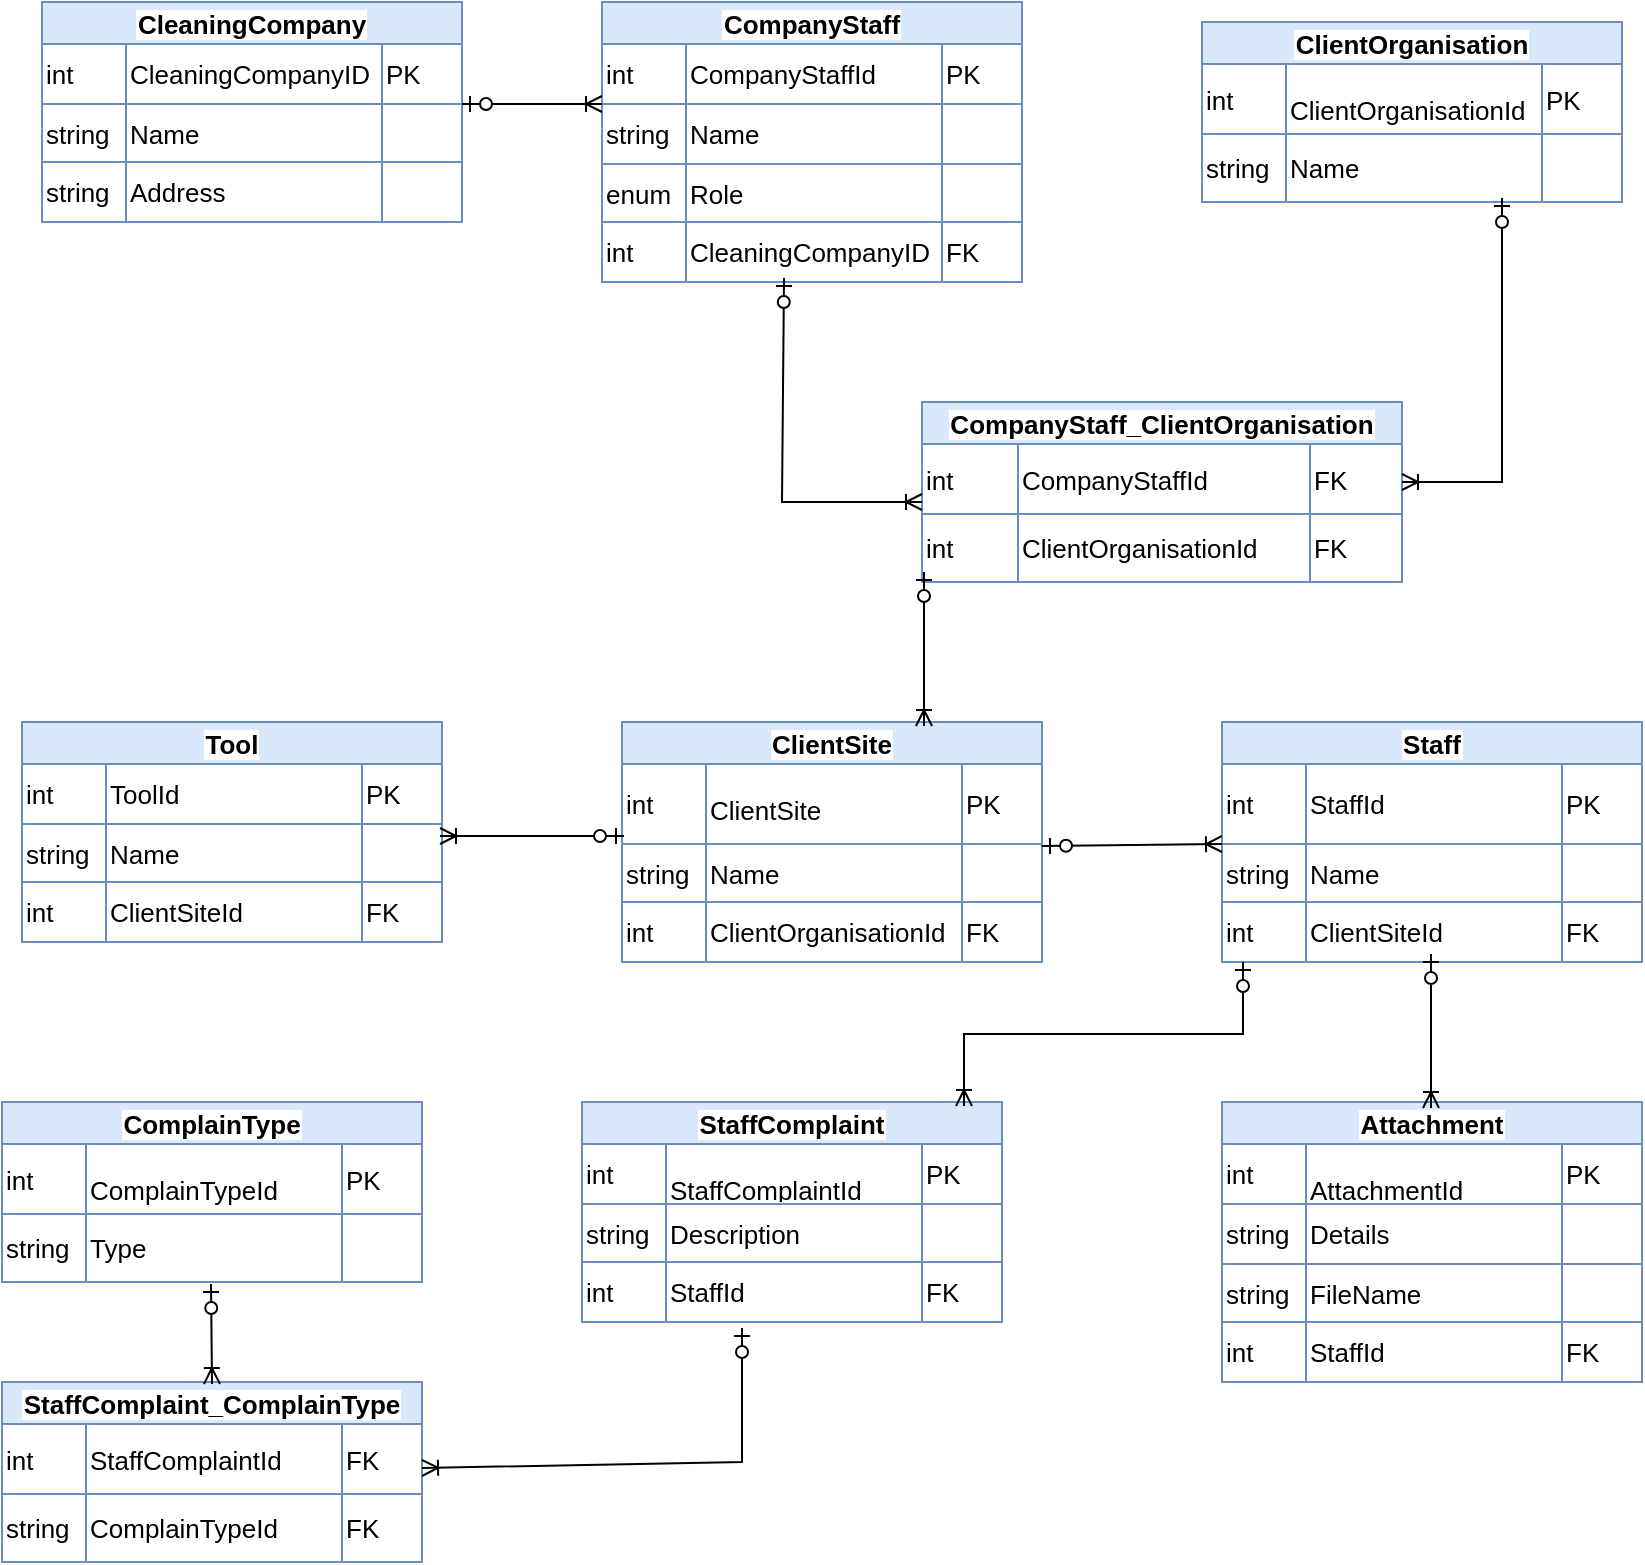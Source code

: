 <mxfile version="20.8.16" type="device"><diagram id="R2lEEEUBdFMjLlhIrx00" name="Page-1"><mxGraphModel dx="1595" dy="768" grid="1" gridSize="10" guides="1" tooltips="1" connect="1" arrows="1" fold="1" page="1" pageScale="1" pageWidth="850" pageHeight="1100" math="0" shadow="0" extFonts="Permanent Marker^https://fonts.googleapis.com/css?family=Permanent+Marker"><root><mxCell id="0"/><mxCell id="1" parent="0"/><mxCell id="2VVj19r8shXppeK-s5N8-1" value="CleaningCompany" style="shape=table;startSize=21;container=1;collapsible=0;childLayout=tableLayout;strokeColor=#6c8ebf;fontSize=13;labelBackgroundColor=#FFFFFF;fillColor=#dae8fc;fontStyle=1;align=center;movable=0;resizable=0;rotatable=0;deletable=0;editable=0;connectable=0;" parent="1" vertex="1"><mxGeometry x="30" y="90" width="210" height="110" as="geometry"/></mxCell><mxCell id="2VVj19r8shXppeK-s5N8-2" value="" style="shape=tableRow;horizontal=0;startSize=0;swimlaneHead=0;swimlaneBody=0;strokeColor=inherit;top=0;left=0;bottom=0;right=0;collapsible=0;dropTarget=0;fillColor=none;points=[[0,0.5],[1,0.5]];portConstraint=eastwest;fontSize=13;align=left;movable=0;resizable=0;rotatable=0;deletable=0;editable=0;connectable=0;" parent="2VVj19r8shXppeK-s5N8-1" vertex="1"><mxGeometry y="21" width="210" height="30" as="geometry"/></mxCell><mxCell id="2VVj19r8shXppeK-s5N8-3" value="&lt;font style=&quot;font-size: 13px;&quot;&gt;int&lt;/font&gt;" style="shape=partialRectangle;html=1;whiteSpace=wrap;connectable=0;strokeColor=inherit;overflow=hidden;fillColor=none;top=0;left=0;bottom=0;right=0;pointerEvents=1;fontSize=13;align=left;movable=0;resizable=0;rotatable=0;deletable=0;editable=0;" parent="2VVj19r8shXppeK-s5N8-2" vertex="1"><mxGeometry width="42" height="30" as="geometry"><mxRectangle width="42" height="30" as="alternateBounds"/></mxGeometry></mxCell><mxCell id="2VVj19r8shXppeK-s5N8-4" value="CleaningCompanyID" style="shape=partialRectangle;html=1;whiteSpace=wrap;connectable=0;strokeColor=inherit;overflow=hidden;fillColor=none;top=0;left=0;bottom=0;right=0;pointerEvents=1;fontSize=13;align=left;movable=0;resizable=0;rotatable=0;deletable=0;editable=0;" parent="2VVj19r8shXppeK-s5N8-2" vertex="1"><mxGeometry x="42" width="128" height="30" as="geometry"><mxRectangle width="128" height="30" as="alternateBounds"/></mxGeometry></mxCell><mxCell id="2VVj19r8shXppeK-s5N8-5" value="&lt;font style=&quot;font-size: 13px;&quot;&gt;PK&lt;/font&gt;" style="shape=partialRectangle;html=1;whiteSpace=wrap;connectable=0;strokeColor=inherit;overflow=hidden;fillColor=none;top=0;left=0;bottom=0;right=0;pointerEvents=1;fontSize=13;align=left;movable=0;resizable=0;rotatable=0;deletable=0;editable=0;" parent="2VVj19r8shXppeK-s5N8-2" vertex="1"><mxGeometry x="170" width="40" height="30" as="geometry"><mxRectangle width="40" height="30" as="alternateBounds"/></mxGeometry></mxCell><mxCell id="2VVj19r8shXppeK-s5N8-6" value="" style="shape=tableRow;horizontal=0;startSize=0;swimlaneHead=0;swimlaneBody=0;strokeColor=inherit;top=0;left=0;bottom=0;right=0;collapsible=0;dropTarget=0;fillColor=none;points=[[0,0.5],[1,0.5]];portConstraint=eastwest;fontSize=13;align=left;movable=0;resizable=0;rotatable=0;deletable=0;editable=0;connectable=0;" parent="2VVj19r8shXppeK-s5N8-1" vertex="1"><mxGeometry y="51" width="210" height="29" as="geometry"/></mxCell><mxCell id="2VVj19r8shXppeK-s5N8-7" value="&lt;font style=&quot;font-size: 13px;&quot;&gt;string&lt;/font&gt;" style="shape=partialRectangle;html=1;whiteSpace=wrap;connectable=0;strokeColor=inherit;overflow=hidden;fillColor=none;top=0;left=0;bottom=0;right=0;pointerEvents=1;fontSize=13;align=left;movable=0;resizable=0;rotatable=0;deletable=0;editable=0;" parent="2VVj19r8shXppeK-s5N8-6" vertex="1"><mxGeometry width="42" height="29" as="geometry"><mxRectangle width="42" height="29" as="alternateBounds"/></mxGeometry></mxCell><mxCell id="2VVj19r8shXppeK-s5N8-8" value="&lt;font style=&quot;font-size: 13px;&quot;&gt;Name&lt;/font&gt;" style="shape=partialRectangle;html=1;whiteSpace=wrap;connectable=0;strokeColor=inherit;overflow=hidden;fillColor=none;top=0;left=0;bottom=0;right=0;pointerEvents=1;fontSize=13;align=left;movable=0;resizable=0;rotatable=0;deletable=0;editable=0;" parent="2VVj19r8shXppeK-s5N8-6" vertex="1"><mxGeometry x="42" width="128" height="29" as="geometry"><mxRectangle width="128" height="29" as="alternateBounds"/></mxGeometry></mxCell><mxCell id="2VVj19r8shXppeK-s5N8-9" value="" style="shape=partialRectangle;html=1;whiteSpace=wrap;connectable=0;strokeColor=inherit;overflow=hidden;fillColor=none;top=0;left=0;bottom=0;right=0;pointerEvents=1;fontSize=13;align=left;movable=0;resizable=0;rotatable=0;deletable=0;editable=0;" parent="2VVj19r8shXppeK-s5N8-6" vertex="1"><mxGeometry x="170" width="40" height="29" as="geometry"><mxRectangle width="40" height="29" as="alternateBounds"/></mxGeometry></mxCell><mxCell id="2VVj19r8shXppeK-s5N8-10" value="" style="shape=tableRow;horizontal=0;startSize=0;swimlaneHead=0;swimlaneBody=0;strokeColor=inherit;top=0;left=0;bottom=0;right=0;collapsible=0;dropTarget=0;fillColor=none;points=[[0,0.5],[1,0.5]];portConstraint=eastwest;fontSize=13;align=left;movable=0;resizable=0;rotatable=0;deletable=0;editable=0;connectable=0;" parent="2VVj19r8shXppeK-s5N8-1" vertex="1"><mxGeometry y="80" width="210" height="30" as="geometry"/></mxCell><mxCell id="2VVj19r8shXppeK-s5N8-11" value="&lt;font style=&quot;font-size: 13px;&quot;&gt;string&lt;/font&gt;" style="shape=partialRectangle;html=1;whiteSpace=wrap;connectable=0;strokeColor=inherit;overflow=hidden;fillColor=none;top=0;left=0;bottom=0;right=0;pointerEvents=1;fontSize=13;align=left;movable=0;resizable=0;rotatable=0;deletable=0;editable=0;" parent="2VVj19r8shXppeK-s5N8-10" vertex="1"><mxGeometry width="42" height="30" as="geometry"><mxRectangle width="42" height="30" as="alternateBounds"/></mxGeometry></mxCell><mxCell id="2VVj19r8shXppeK-s5N8-12" value="&lt;font style=&quot;font-size: 13px;&quot;&gt;Address&lt;/font&gt;" style="shape=partialRectangle;html=1;whiteSpace=wrap;connectable=0;strokeColor=inherit;overflow=hidden;fillColor=none;top=0;left=0;bottom=0;right=0;pointerEvents=1;fontSize=13;align=left;movable=0;resizable=0;rotatable=0;deletable=0;editable=0;" parent="2VVj19r8shXppeK-s5N8-10" vertex="1"><mxGeometry x="42" width="128" height="30" as="geometry"><mxRectangle width="128" height="30" as="alternateBounds"/></mxGeometry></mxCell><mxCell id="2VVj19r8shXppeK-s5N8-13" value="" style="shape=partialRectangle;html=1;whiteSpace=wrap;connectable=0;strokeColor=inherit;overflow=hidden;fillColor=none;top=0;left=0;bottom=0;right=0;pointerEvents=1;fontSize=13;align=left;movable=0;resizable=0;rotatable=0;deletable=0;editable=0;" parent="2VVj19r8shXppeK-s5N8-10" vertex="1"><mxGeometry x="170" width="40" height="30" as="geometry"><mxRectangle width="40" height="30" as="alternateBounds"/></mxGeometry></mxCell><mxCell id="5lGaft-JHoaGjomDEN_m-131" value="Tool" style="shape=table;startSize=21;container=1;collapsible=0;childLayout=tableLayout;strokeColor=#6c8ebf;fontSize=13;labelBackgroundColor=#FFFFFF;fillColor=#dae8fc;fontStyle=1;align=center;movable=0;resizable=0;rotatable=0;deletable=0;editable=0;connectable=0;" parent="1" vertex="1"><mxGeometry x="20" y="450" width="210" height="110" as="geometry"/></mxCell><mxCell id="5lGaft-JHoaGjomDEN_m-132" value="" style="shape=tableRow;horizontal=0;startSize=0;swimlaneHead=0;swimlaneBody=0;strokeColor=inherit;top=0;left=0;bottom=0;right=0;collapsible=0;dropTarget=0;fillColor=none;points=[[0,0.5],[1,0.5]];portConstraint=eastwest;fontSize=13;align=left;movable=0;resizable=0;rotatable=0;deletable=0;editable=0;connectable=0;" parent="5lGaft-JHoaGjomDEN_m-131" vertex="1"><mxGeometry y="21" width="210" height="30" as="geometry"/></mxCell><mxCell id="5lGaft-JHoaGjomDEN_m-133" value="&lt;font style=&quot;font-size: 13px;&quot;&gt;int&lt;/font&gt;" style="shape=partialRectangle;html=1;whiteSpace=wrap;connectable=0;strokeColor=inherit;overflow=hidden;fillColor=none;top=0;left=0;bottom=0;right=0;pointerEvents=1;fontSize=13;align=left;movable=0;resizable=0;rotatable=0;deletable=0;editable=0;" parent="5lGaft-JHoaGjomDEN_m-132" vertex="1"><mxGeometry width="42" height="30" as="geometry"><mxRectangle width="42" height="30" as="alternateBounds"/></mxGeometry></mxCell><mxCell id="5lGaft-JHoaGjomDEN_m-134" value="ToolId" style="shape=partialRectangle;html=1;whiteSpace=wrap;connectable=0;strokeColor=inherit;overflow=hidden;fillColor=none;top=0;left=0;bottom=0;right=0;pointerEvents=1;fontSize=13;align=left;movable=0;resizable=0;rotatable=0;deletable=0;editable=0;" parent="5lGaft-JHoaGjomDEN_m-132" vertex="1"><mxGeometry x="42" width="128" height="30" as="geometry"><mxRectangle width="128" height="30" as="alternateBounds"/></mxGeometry></mxCell><mxCell id="5lGaft-JHoaGjomDEN_m-135" value="&lt;font style=&quot;font-size: 13px;&quot;&gt;PK&lt;/font&gt;" style="shape=partialRectangle;html=1;whiteSpace=wrap;connectable=0;strokeColor=inherit;overflow=hidden;fillColor=none;top=0;left=0;bottom=0;right=0;pointerEvents=1;fontSize=13;align=left;movable=0;resizable=0;rotatable=0;deletable=0;editable=0;" parent="5lGaft-JHoaGjomDEN_m-132" vertex="1"><mxGeometry x="170" width="40" height="30" as="geometry"><mxRectangle width="40" height="30" as="alternateBounds"/></mxGeometry></mxCell><mxCell id="5lGaft-JHoaGjomDEN_m-136" value="" style="shape=tableRow;horizontal=0;startSize=0;swimlaneHead=0;swimlaneBody=0;strokeColor=inherit;top=0;left=0;bottom=0;right=0;collapsible=0;dropTarget=0;fillColor=none;points=[[0,0.5],[1,0.5]];portConstraint=eastwest;fontSize=13;align=left;movable=0;resizable=0;rotatable=0;deletable=0;editable=0;connectable=0;" parent="5lGaft-JHoaGjomDEN_m-131" vertex="1"><mxGeometry y="51" width="210" height="29" as="geometry"/></mxCell><mxCell id="5lGaft-JHoaGjomDEN_m-137" value="&lt;font style=&quot;font-size: 13px;&quot;&gt;string&lt;/font&gt;" style="shape=partialRectangle;html=1;whiteSpace=wrap;connectable=0;strokeColor=inherit;overflow=hidden;fillColor=none;top=0;left=0;bottom=0;right=0;pointerEvents=1;fontSize=13;align=left;movable=0;resizable=0;rotatable=0;deletable=0;editable=0;" parent="5lGaft-JHoaGjomDEN_m-136" vertex="1"><mxGeometry width="42" height="29" as="geometry"><mxRectangle width="42" height="29" as="alternateBounds"/></mxGeometry></mxCell><mxCell id="5lGaft-JHoaGjomDEN_m-138" value="&lt;font style=&quot;font-size: 13px;&quot;&gt;Name&lt;/font&gt;" style="shape=partialRectangle;html=1;whiteSpace=wrap;connectable=0;strokeColor=inherit;overflow=hidden;fillColor=none;top=0;left=0;bottom=0;right=0;pointerEvents=1;fontSize=13;align=left;movable=0;resizable=0;rotatable=0;deletable=0;editable=0;" parent="5lGaft-JHoaGjomDEN_m-136" vertex="1"><mxGeometry x="42" width="128" height="29" as="geometry"><mxRectangle width="128" height="29" as="alternateBounds"/></mxGeometry></mxCell><mxCell id="5lGaft-JHoaGjomDEN_m-139" value="" style="shape=partialRectangle;html=1;whiteSpace=wrap;connectable=0;strokeColor=inherit;overflow=hidden;fillColor=none;top=0;left=0;bottom=0;right=0;pointerEvents=1;fontSize=13;align=left;movable=0;resizable=0;rotatable=0;deletable=0;editable=0;" parent="5lGaft-JHoaGjomDEN_m-136" vertex="1"><mxGeometry x="170" width="40" height="29" as="geometry"><mxRectangle width="40" height="29" as="alternateBounds"/></mxGeometry></mxCell><mxCell id="5lGaft-JHoaGjomDEN_m-140" value="" style="shape=tableRow;horizontal=0;startSize=0;swimlaneHead=0;swimlaneBody=0;strokeColor=inherit;top=0;left=0;bottom=0;right=0;collapsible=0;dropTarget=0;fillColor=none;points=[[0,0.5],[1,0.5]];portConstraint=eastwest;fontSize=13;align=left;movable=0;resizable=0;rotatable=0;deletable=0;editable=0;connectable=0;" parent="5lGaft-JHoaGjomDEN_m-131" vertex="1"><mxGeometry y="80" width="210" height="30" as="geometry"/></mxCell><mxCell id="5lGaft-JHoaGjomDEN_m-141" value="&lt;font style=&quot;font-size: 13px;&quot;&gt;int&lt;/font&gt;" style="shape=partialRectangle;html=1;whiteSpace=wrap;connectable=0;strokeColor=inherit;overflow=hidden;fillColor=none;top=0;left=0;bottom=0;right=0;pointerEvents=1;fontSize=13;align=left;movable=0;resizable=0;rotatable=0;deletable=0;editable=0;" parent="5lGaft-JHoaGjomDEN_m-140" vertex="1"><mxGeometry width="42" height="30" as="geometry"><mxRectangle width="42" height="30" as="alternateBounds"/></mxGeometry></mxCell><mxCell id="5lGaft-JHoaGjomDEN_m-142" value="&lt;font style=&quot;font-size: 13px;&quot;&gt;ClientSiteId&lt;/font&gt;" style="shape=partialRectangle;html=1;whiteSpace=wrap;connectable=0;strokeColor=inherit;overflow=hidden;fillColor=none;top=0;left=0;bottom=0;right=0;pointerEvents=1;fontSize=13;align=left;movable=0;resizable=0;rotatable=0;deletable=0;editable=0;" parent="5lGaft-JHoaGjomDEN_m-140" vertex="1"><mxGeometry x="42" width="128" height="30" as="geometry"><mxRectangle width="128" height="30" as="alternateBounds"/></mxGeometry></mxCell><mxCell id="5lGaft-JHoaGjomDEN_m-143" value="FK" style="shape=partialRectangle;html=1;whiteSpace=wrap;connectable=0;strokeColor=inherit;overflow=hidden;fillColor=none;top=0;left=0;bottom=0;right=0;pointerEvents=1;fontSize=13;align=left;movable=0;resizable=0;rotatable=0;deletable=0;editable=0;" parent="5lGaft-JHoaGjomDEN_m-140" vertex="1"><mxGeometry x="170" width="40" height="30" as="geometry"><mxRectangle width="40" height="30" as="alternateBounds"/></mxGeometry></mxCell><mxCell id="5lGaft-JHoaGjomDEN_m-144" value="CompanyStaff" style="shape=table;startSize=21;container=1;collapsible=0;childLayout=tableLayout;strokeColor=#6c8ebf;fontSize=13;labelBackgroundColor=#FFFFFF;fillColor=#dae8fc;fontStyle=1;align=center;movable=0;resizable=0;rotatable=0;deletable=0;editable=0;connectable=0;" parent="1" vertex="1"><mxGeometry x="310" y="90" width="210" height="140" as="geometry"/></mxCell><mxCell id="5lGaft-JHoaGjomDEN_m-145" value="" style="shape=tableRow;horizontal=0;startSize=0;swimlaneHead=0;swimlaneBody=0;strokeColor=inherit;top=0;left=0;bottom=0;right=0;collapsible=0;dropTarget=0;fillColor=none;points=[[0,0.5],[1,0.5]];portConstraint=eastwest;fontSize=13;align=left;movable=0;resizable=0;rotatable=0;deletable=0;editable=0;connectable=0;" parent="5lGaft-JHoaGjomDEN_m-144" vertex="1"><mxGeometry y="21" width="210" height="30" as="geometry"/></mxCell><mxCell id="5lGaft-JHoaGjomDEN_m-146" value="&lt;font style=&quot;font-size: 13px;&quot;&gt;int&lt;/font&gt;" style="shape=partialRectangle;html=1;whiteSpace=wrap;connectable=0;strokeColor=inherit;overflow=hidden;fillColor=none;top=0;left=0;bottom=0;right=0;pointerEvents=1;fontSize=13;align=left;movable=0;resizable=0;rotatable=0;deletable=0;editable=0;" parent="5lGaft-JHoaGjomDEN_m-145" vertex="1"><mxGeometry width="42" height="30" as="geometry"><mxRectangle width="42" height="30" as="alternateBounds"/></mxGeometry></mxCell><mxCell id="5lGaft-JHoaGjomDEN_m-147" value="CompanyStaffId" style="shape=partialRectangle;html=1;whiteSpace=wrap;connectable=0;strokeColor=inherit;overflow=hidden;fillColor=none;top=0;left=0;bottom=0;right=0;pointerEvents=1;fontSize=13;align=left;movable=0;resizable=0;rotatable=0;deletable=0;editable=0;" parent="5lGaft-JHoaGjomDEN_m-145" vertex="1"><mxGeometry x="42" width="128" height="30" as="geometry"><mxRectangle width="128" height="30" as="alternateBounds"/></mxGeometry></mxCell><mxCell id="5lGaft-JHoaGjomDEN_m-148" value="&lt;font style=&quot;font-size: 13px;&quot;&gt;PK&lt;/font&gt;" style="shape=partialRectangle;html=1;whiteSpace=wrap;connectable=0;strokeColor=inherit;overflow=hidden;fillColor=none;top=0;left=0;bottom=0;right=0;pointerEvents=1;fontSize=13;align=left;movable=0;resizable=0;rotatable=0;deletable=0;editable=0;" parent="5lGaft-JHoaGjomDEN_m-145" vertex="1"><mxGeometry x="170" width="40" height="30" as="geometry"><mxRectangle width="40" height="30" as="alternateBounds"/></mxGeometry></mxCell><mxCell id="5lGaft-JHoaGjomDEN_m-149" value="" style="shape=tableRow;horizontal=0;startSize=0;swimlaneHead=0;swimlaneBody=0;strokeColor=inherit;top=0;left=0;bottom=0;right=0;collapsible=0;dropTarget=0;fillColor=none;points=[[0,0.5],[1,0.5]];portConstraint=eastwest;fontSize=13;align=left;movable=0;resizable=0;rotatable=0;deletable=0;editable=0;connectable=0;" parent="5lGaft-JHoaGjomDEN_m-144" vertex="1"><mxGeometry y="51" width="210" height="30" as="geometry"/></mxCell><mxCell id="5lGaft-JHoaGjomDEN_m-150" value="&lt;font style=&quot;font-size: 13px;&quot;&gt;string&lt;/font&gt;" style="shape=partialRectangle;html=1;whiteSpace=wrap;connectable=0;strokeColor=inherit;overflow=hidden;fillColor=none;top=0;left=0;bottom=0;right=0;pointerEvents=1;fontSize=13;align=left;movable=0;resizable=0;rotatable=0;deletable=0;editable=0;" parent="5lGaft-JHoaGjomDEN_m-149" vertex="1"><mxGeometry width="42" height="30" as="geometry"><mxRectangle width="42" height="30" as="alternateBounds"/></mxGeometry></mxCell><mxCell id="5lGaft-JHoaGjomDEN_m-151" value="&lt;font style=&quot;font-size: 13px;&quot;&gt;Name&lt;/font&gt;" style="shape=partialRectangle;html=1;whiteSpace=wrap;connectable=0;strokeColor=inherit;overflow=hidden;fillColor=none;top=0;left=0;bottom=0;right=0;pointerEvents=1;fontSize=13;align=left;movable=0;resizable=0;rotatable=0;deletable=0;editable=0;" parent="5lGaft-JHoaGjomDEN_m-149" vertex="1"><mxGeometry x="42" width="128" height="30" as="geometry"><mxRectangle width="128" height="30" as="alternateBounds"/></mxGeometry></mxCell><mxCell id="5lGaft-JHoaGjomDEN_m-152" value="" style="shape=partialRectangle;html=1;whiteSpace=wrap;connectable=0;strokeColor=inherit;overflow=hidden;fillColor=none;top=0;left=0;bottom=0;right=0;pointerEvents=1;fontSize=13;align=left;movable=0;resizable=0;rotatable=0;deletable=0;editable=0;" parent="5lGaft-JHoaGjomDEN_m-149" vertex="1"><mxGeometry x="170" width="40" height="30" as="geometry"><mxRectangle width="40" height="30" as="alternateBounds"/></mxGeometry></mxCell><mxCell id="5lGaft-JHoaGjomDEN_m-153" value="" style="shape=tableRow;horizontal=0;startSize=0;swimlaneHead=0;swimlaneBody=0;strokeColor=inherit;top=0;left=0;bottom=0;right=0;collapsible=0;dropTarget=0;fillColor=none;points=[[0,0.5],[1,0.5]];portConstraint=eastwest;fontSize=13;align=left;movable=0;resizable=0;rotatable=0;deletable=0;editable=0;connectable=0;" parent="5lGaft-JHoaGjomDEN_m-144" vertex="1"><mxGeometry y="81" width="210" height="29" as="geometry"/></mxCell><mxCell id="5lGaft-JHoaGjomDEN_m-154" value="&lt;font style=&quot;font-size: 13px;&quot;&gt;enum&lt;/font&gt;" style="shape=partialRectangle;html=1;whiteSpace=wrap;connectable=0;strokeColor=inherit;overflow=hidden;fillColor=none;top=0;left=0;bottom=0;right=0;pointerEvents=1;fontSize=13;align=left;movable=0;resizable=0;rotatable=0;deletable=0;editable=0;" parent="5lGaft-JHoaGjomDEN_m-153" vertex="1"><mxGeometry width="42" height="29" as="geometry"><mxRectangle width="42" height="29" as="alternateBounds"/></mxGeometry></mxCell><mxCell id="5lGaft-JHoaGjomDEN_m-155" value="&lt;font style=&quot;font-size: 13px;&quot;&gt;Role&lt;/font&gt;" style="shape=partialRectangle;html=1;whiteSpace=wrap;connectable=0;strokeColor=inherit;overflow=hidden;fillColor=none;top=0;left=0;bottom=0;right=0;pointerEvents=1;fontSize=13;align=left;movable=0;resizable=0;rotatable=0;deletable=0;editable=0;" parent="5lGaft-JHoaGjomDEN_m-153" vertex="1"><mxGeometry x="42" width="128" height="29" as="geometry"><mxRectangle width="128" height="29" as="alternateBounds"/></mxGeometry></mxCell><mxCell id="5lGaft-JHoaGjomDEN_m-156" value="" style="shape=partialRectangle;html=1;whiteSpace=wrap;connectable=0;strokeColor=inherit;overflow=hidden;fillColor=none;top=0;left=0;bottom=0;right=0;pointerEvents=1;fontSize=13;align=left;movable=0;resizable=0;rotatable=0;deletable=0;editable=0;" parent="5lGaft-JHoaGjomDEN_m-153" vertex="1"><mxGeometry x="170" width="40" height="29" as="geometry"><mxRectangle width="40" height="29" as="alternateBounds"/></mxGeometry></mxCell><mxCell id="5lGaft-JHoaGjomDEN_m-248" value="" style="shape=tableRow;horizontal=0;startSize=0;swimlaneHead=0;swimlaneBody=0;strokeColor=inherit;top=0;left=0;bottom=0;right=0;collapsible=0;dropTarget=0;fillColor=none;points=[[0,0.5],[1,0.5]];portConstraint=eastwest;fontSize=13;align=left;movable=0;resizable=0;rotatable=0;deletable=0;editable=0;connectable=0;" parent="5lGaft-JHoaGjomDEN_m-144" vertex="1"><mxGeometry y="110" width="210" height="30" as="geometry"/></mxCell><mxCell id="5lGaft-JHoaGjomDEN_m-249" value="&lt;font style=&quot;font-size: 13px;&quot;&gt;int&lt;/font&gt;" style="shape=partialRectangle;html=1;whiteSpace=wrap;connectable=0;strokeColor=inherit;overflow=hidden;fillColor=none;top=0;left=0;bottom=0;right=0;pointerEvents=1;fontSize=13;align=left;movable=0;resizable=0;rotatable=0;deletable=0;editable=0;" parent="5lGaft-JHoaGjomDEN_m-248" vertex="1"><mxGeometry width="42" height="30" as="geometry"><mxRectangle width="42" height="30" as="alternateBounds"/></mxGeometry></mxCell><mxCell id="5lGaft-JHoaGjomDEN_m-250" value="CleaningCompanyID" style="shape=partialRectangle;html=1;whiteSpace=wrap;connectable=0;strokeColor=inherit;overflow=hidden;fillColor=none;top=0;left=0;bottom=0;right=0;pointerEvents=1;fontSize=13;align=left;movable=0;resizable=0;rotatable=0;deletable=0;editable=0;" parent="5lGaft-JHoaGjomDEN_m-248" vertex="1"><mxGeometry x="42" width="128" height="30" as="geometry"><mxRectangle width="128" height="30" as="alternateBounds"/></mxGeometry></mxCell><mxCell id="5lGaft-JHoaGjomDEN_m-251" value="FK" style="shape=partialRectangle;html=1;whiteSpace=wrap;connectable=0;strokeColor=inherit;overflow=hidden;fillColor=none;top=0;left=0;bottom=0;right=0;pointerEvents=1;fontSize=13;align=left;movable=0;resizable=0;rotatable=0;deletable=0;editable=0;" parent="5lGaft-JHoaGjomDEN_m-248" vertex="1"><mxGeometry x="170" width="40" height="30" as="geometry"><mxRectangle width="40" height="30" as="alternateBounds"/></mxGeometry></mxCell><mxCell id="5lGaft-JHoaGjomDEN_m-157" value="StaffComplaint" style="shape=table;startSize=21;container=1;collapsible=0;childLayout=tableLayout;strokeColor=#6c8ebf;fontSize=13;labelBackgroundColor=#FFFFFF;fillColor=#dae8fc;fontStyle=1;align=center;movable=0;resizable=0;rotatable=0;deletable=0;editable=0;connectable=0;" parent="1" vertex="1"><mxGeometry x="300" y="640" width="210" height="110" as="geometry"/></mxCell><mxCell id="5lGaft-JHoaGjomDEN_m-158" value="" style="shape=tableRow;horizontal=0;startSize=0;swimlaneHead=0;swimlaneBody=0;strokeColor=inherit;top=0;left=0;bottom=0;right=0;collapsible=0;dropTarget=0;fillColor=none;points=[[0,0.5],[1,0.5]];portConstraint=eastwest;fontSize=13;align=left;movable=0;resizable=0;rotatable=0;deletable=0;editable=0;connectable=0;" parent="5lGaft-JHoaGjomDEN_m-157" vertex="1"><mxGeometry y="21" width="210" height="30" as="geometry"/></mxCell><mxCell id="5lGaft-JHoaGjomDEN_m-159" value="&lt;font style=&quot;font-size: 13px;&quot;&gt;int&lt;/font&gt;" style="shape=partialRectangle;html=1;whiteSpace=wrap;connectable=0;strokeColor=inherit;overflow=hidden;fillColor=none;top=0;left=0;bottom=0;right=0;pointerEvents=1;fontSize=13;align=left;movable=0;resizable=0;rotatable=0;deletable=0;editable=0;" parent="5lGaft-JHoaGjomDEN_m-158" vertex="1"><mxGeometry width="42" height="30" as="geometry"><mxRectangle width="42" height="30" as="alternateBounds"/></mxGeometry></mxCell><mxCell id="5lGaft-JHoaGjomDEN_m-160" value="&lt;p class=&quot;MsoNormal&quot;&gt;StaffComplaintId&lt;/p&gt;" style="shape=partialRectangle;html=1;whiteSpace=wrap;connectable=0;strokeColor=inherit;overflow=hidden;fillColor=none;top=0;left=0;bottom=0;right=0;pointerEvents=1;fontSize=13;align=left;movable=0;resizable=0;rotatable=0;deletable=0;editable=0;" parent="5lGaft-JHoaGjomDEN_m-158" vertex="1"><mxGeometry x="42" width="128" height="30" as="geometry"><mxRectangle width="128" height="30" as="alternateBounds"/></mxGeometry></mxCell><mxCell id="5lGaft-JHoaGjomDEN_m-161" value="&lt;font style=&quot;font-size: 13px;&quot;&gt;PK&lt;/font&gt;" style="shape=partialRectangle;html=1;whiteSpace=wrap;connectable=0;strokeColor=inherit;overflow=hidden;fillColor=none;top=0;left=0;bottom=0;right=0;pointerEvents=1;fontSize=13;align=left;movable=0;resizable=0;rotatable=0;deletable=0;editable=0;" parent="5lGaft-JHoaGjomDEN_m-158" vertex="1"><mxGeometry x="170" width="40" height="30" as="geometry"><mxRectangle width="40" height="30" as="alternateBounds"/></mxGeometry></mxCell><mxCell id="5lGaft-JHoaGjomDEN_m-162" value="" style="shape=tableRow;horizontal=0;startSize=0;swimlaneHead=0;swimlaneBody=0;strokeColor=inherit;top=0;left=0;bottom=0;right=0;collapsible=0;dropTarget=0;fillColor=none;points=[[0,0.5],[1,0.5]];portConstraint=eastwest;fontSize=13;align=left;movable=0;resizable=0;rotatable=0;deletable=0;editable=0;connectable=0;" parent="5lGaft-JHoaGjomDEN_m-157" vertex="1"><mxGeometry y="51" width="210" height="29" as="geometry"/></mxCell><mxCell id="5lGaft-JHoaGjomDEN_m-163" value="&lt;font style=&quot;font-size: 13px;&quot;&gt;string&lt;/font&gt;" style="shape=partialRectangle;html=1;whiteSpace=wrap;connectable=0;strokeColor=inherit;overflow=hidden;fillColor=none;top=0;left=0;bottom=0;right=0;pointerEvents=1;fontSize=13;align=left;movable=0;resizable=0;rotatable=0;deletable=0;editable=0;" parent="5lGaft-JHoaGjomDEN_m-162" vertex="1"><mxGeometry width="42" height="29" as="geometry"><mxRectangle width="42" height="29" as="alternateBounds"/></mxGeometry></mxCell><mxCell id="5lGaft-JHoaGjomDEN_m-164" value="&lt;font style=&quot;font-size: 13px;&quot;&gt;Description&lt;/font&gt;" style="shape=partialRectangle;html=1;whiteSpace=wrap;connectable=0;strokeColor=inherit;overflow=hidden;fillColor=none;top=0;left=0;bottom=0;right=0;pointerEvents=1;fontSize=13;align=left;movable=0;resizable=0;rotatable=0;deletable=0;editable=0;" parent="5lGaft-JHoaGjomDEN_m-162" vertex="1"><mxGeometry x="42" width="128" height="29" as="geometry"><mxRectangle width="128" height="29" as="alternateBounds"/></mxGeometry></mxCell><mxCell id="5lGaft-JHoaGjomDEN_m-165" value="" style="shape=partialRectangle;html=1;whiteSpace=wrap;connectable=0;strokeColor=inherit;overflow=hidden;fillColor=none;top=0;left=0;bottom=0;right=0;pointerEvents=1;fontSize=13;align=left;movable=0;resizable=0;rotatable=0;deletable=0;editable=0;" parent="5lGaft-JHoaGjomDEN_m-162" vertex="1"><mxGeometry x="170" width="40" height="29" as="geometry"><mxRectangle width="40" height="29" as="alternateBounds"/></mxGeometry></mxCell><mxCell id="5lGaft-JHoaGjomDEN_m-166" value="" style="shape=tableRow;horizontal=0;startSize=0;swimlaneHead=0;swimlaneBody=0;strokeColor=inherit;top=0;left=0;bottom=0;right=0;collapsible=0;dropTarget=0;fillColor=none;points=[[0,0.5],[1,0.5]];portConstraint=eastwest;fontSize=13;align=left;movable=0;resizable=0;rotatable=0;deletable=0;editable=0;connectable=0;" parent="5lGaft-JHoaGjomDEN_m-157" vertex="1"><mxGeometry y="80" width="210" height="30" as="geometry"/></mxCell><mxCell id="5lGaft-JHoaGjomDEN_m-167" value="&lt;font style=&quot;font-size: 13px;&quot;&gt;int&lt;/font&gt;" style="shape=partialRectangle;html=1;whiteSpace=wrap;connectable=0;strokeColor=inherit;overflow=hidden;fillColor=none;top=0;left=0;bottom=0;right=0;pointerEvents=1;fontSize=13;align=left;movable=0;resizable=0;rotatable=0;deletable=0;editable=0;" parent="5lGaft-JHoaGjomDEN_m-166" vertex="1"><mxGeometry width="42" height="30" as="geometry"><mxRectangle width="42" height="30" as="alternateBounds"/></mxGeometry></mxCell><mxCell id="5lGaft-JHoaGjomDEN_m-168" value="&lt;font style=&quot;font-size: 13px;&quot;&gt;StaffId&lt;/font&gt;" style="shape=partialRectangle;html=1;whiteSpace=wrap;connectable=0;strokeColor=inherit;overflow=hidden;fillColor=none;top=0;left=0;bottom=0;right=0;pointerEvents=1;fontSize=13;align=left;movable=0;resizable=0;rotatable=0;deletable=0;editable=0;" parent="5lGaft-JHoaGjomDEN_m-166" vertex="1"><mxGeometry x="42" width="128" height="30" as="geometry"><mxRectangle width="128" height="30" as="alternateBounds"/></mxGeometry></mxCell><mxCell id="5lGaft-JHoaGjomDEN_m-169" value="FK" style="shape=partialRectangle;html=1;whiteSpace=wrap;connectable=0;strokeColor=inherit;overflow=hidden;fillColor=none;top=0;left=0;bottom=0;right=0;pointerEvents=1;fontSize=13;align=left;movable=0;resizable=0;rotatable=0;deletable=0;editable=0;" parent="5lGaft-JHoaGjomDEN_m-166" vertex="1"><mxGeometry x="170" width="40" height="30" as="geometry"><mxRectangle width="40" height="30" as="alternateBounds"/></mxGeometry></mxCell><mxCell id="5lGaft-JHoaGjomDEN_m-170" value="Staff" style="shape=table;startSize=21;container=1;collapsible=0;childLayout=tableLayout;strokeColor=#6c8ebf;fontSize=13;labelBackgroundColor=#FFFFFF;fillColor=#dae8fc;fontStyle=1;align=center;movable=0;resizable=0;rotatable=0;deletable=0;editable=0;connectable=0;" parent="1" vertex="1"><mxGeometry x="620" y="450" width="210" height="120" as="geometry"/></mxCell><mxCell id="5lGaft-JHoaGjomDEN_m-171" value="" style="shape=tableRow;horizontal=0;startSize=0;swimlaneHead=0;swimlaneBody=0;strokeColor=inherit;top=0;left=0;bottom=0;right=0;collapsible=0;dropTarget=0;fillColor=none;points=[[0,0.5],[1,0.5]];portConstraint=eastwest;fontSize=13;align=left;movable=0;resizable=0;rotatable=0;deletable=0;editable=0;connectable=0;" parent="5lGaft-JHoaGjomDEN_m-170" vertex="1"><mxGeometry y="21" width="210" height="40" as="geometry"/></mxCell><mxCell id="5lGaft-JHoaGjomDEN_m-172" value="&lt;font style=&quot;font-size: 13px;&quot;&gt;int&lt;/font&gt;" style="shape=partialRectangle;html=1;whiteSpace=wrap;connectable=0;strokeColor=inherit;overflow=hidden;fillColor=none;top=0;left=0;bottom=0;right=0;pointerEvents=1;fontSize=13;align=left;movable=0;resizable=0;rotatable=0;deletable=0;editable=0;" parent="5lGaft-JHoaGjomDEN_m-171" vertex="1"><mxGeometry width="42" height="40" as="geometry"><mxRectangle width="42" height="40" as="alternateBounds"/></mxGeometry></mxCell><mxCell id="5lGaft-JHoaGjomDEN_m-173" value="StaffId" style="shape=partialRectangle;html=1;whiteSpace=wrap;connectable=0;strokeColor=inherit;overflow=hidden;fillColor=none;top=0;left=0;bottom=0;right=0;pointerEvents=1;fontSize=13;align=left;movable=0;resizable=0;rotatable=0;deletable=0;editable=0;" parent="5lGaft-JHoaGjomDEN_m-171" vertex="1"><mxGeometry x="42" width="128" height="40" as="geometry"><mxRectangle width="128" height="40" as="alternateBounds"/></mxGeometry></mxCell><mxCell id="5lGaft-JHoaGjomDEN_m-174" value="&lt;font style=&quot;font-size: 13px;&quot;&gt;PK&lt;/font&gt;" style="shape=partialRectangle;html=1;whiteSpace=wrap;connectable=0;strokeColor=inherit;overflow=hidden;fillColor=none;top=0;left=0;bottom=0;right=0;pointerEvents=1;fontSize=13;align=left;movable=0;resizable=0;rotatable=0;deletable=0;editable=0;" parent="5lGaft-JHoaGjomDEN_m-171" vertex="1"><mxGeometry x="170" width="40" height="40" as="geometry"><mxRectangle width="40" height="40" as="alternateBounds"/></mxGeometry></mxCell><mxCell id="5lGaft-JHoaGjomDEN_m-175" value="" style="shape=tableRow;horizontal=0;startSize=0;swimlaneHead=0;swimlaneBody=0;strokeColor=inherit;top=0;left=0;bottom=0;right=0;collapsible=0;dropTarget=0;fillColor=none;points=[[0,0.5],[1,0.5]];portConstraint=eastwest;fontSize=13;align=left;movable=0;resizable=0;rotatable=0;deletable=0;editable=0;connectable=0;" parent="5lGaft-JHoaGjomDEN_m-170" vertex="1"><mxGeometry y="61" width="210" height="29" as="geometry"/></mxCell><mxCell id="5lGaft-JHoaGjomDEN_m-176" value="&lt;font style=&quot;font-size: 13px;&quot;&gt;string&lt;/font&gt;" style="shape=partialRectangle;html=1;whiteSpace=wrap;connectable=0;strokeColor=inherit;overflow=hidden;fillColor=none;top=0;left=0;bottom=0;right=0;pointerEvents=1;fontSize=13;align=left;movable=0;resizable=0;rotatable=0;deletable=0;editable=0;" parent="5lGaft-JHoaGjomDEN_m-175" vertex="1"><mxGeometry width="42" height="29" as="geometry"><mxRectangle width="42" height="29" as="alternateBounds"/></mxGeometry></mxCell><mxCell id="5lGaft-JHoaGjomDEN_m-177" value="&lt;font style=&quot;font-size: 13px;&quot;&gt;Name&lt;/font&gt;" style="shape=partialRectangle;html=1;whiteSpace=wrap;connectable=0;strokeColor=inherit;overflow=hidden;fillColor=none;top=0;left=0;bottom=0;right=0;pointerEvents=1;fontSize=13;align=left;movable=0;resizable=0;rotatable=0;deletable=0;editable=0;" parent="5lGaft-JHoaGjomDEN_m-175" vertex="1"><mxGeometry x="42" width="128" height="29" as="geometry"><mxRectangle width="128" height="29" as="alternateBounds"/></mxGeometry></mxCell><mxCell id="5lGaft-JHoaGjomDEN_m-178" value="" style="shape=partialRectangle;html=1;whiteSpace=wrap;connectable=0;strokeColor=inherit;overflow=hidden;fillColor=none;top=0;left=0;bottom=0;right=0;pointerEvents=1;fontSize=13;align=left;movable=0;resizable=0;rotatable=0;deletable=0;editable=0;" parent="5lGaft-JHoaGjomDEN_m-175" vertex="1"><mxGeometry x="170" width="40" height="29" as="geometry"><mxRectangle width="40" height="29" as="alternateBounds"/></mxGeometry></mxCell><mxCell id="5lGaft-JHoaGjomDEN_m-179" value="" style="shape=tableRow;horizontal=0;startSize=0;swimlaneHead=0;swimlaneBody=0;strokeColor=inherit;top=0;left=0;bottom=0;right=0;collapsible=0;dropTarget=0;fillColor=none;points=[[0,0.5],[1,0.5]];portConstraint=eastwest;fontSize=13;align=left;movable=0;resizable=0;rotatable=0;deletable=0;editable=0;connectable=0;" parent="5lGaft-JHoaGjomDEN_m-170" vertex="1"><mxGeometry y="90" width="210" height="30" as="geometry"/></mxCell><mxCell id="5lGaft-JHoaGjomDEN_m-180" value="&lt;font style=&quot;font-size: 13px;&quot;&gt;int&lt;/font&gt;" style="shape=partialRectangle;html=1;whiteSpace=wrap;connectable=0;strokeColor=inherit;overflow=hidden;fillColor=none;top=0;left=0;bottom=0;right=0;pointerEvents=1;fontSize=13;align=left;movable=0;resizable=0;rotatable=0;deletable=0;editable=0;" parent="5lGaft-JHoaGjomDEN_m-179" vertex="1"><mxGeometry width="42" height="30" as="geometry"><mxRectangle width="42" height="30" as="alternateBounds"/></mxGeometry></mxCell><mxCell id="5lGaft-JHoaGjomDEN_m-181" value="&lt;font style=&quot;font-size: 13px;&quot;&gt;ClientSiteId&lt;/font&gt;" style="shape=partialRectangle;html=1;whiteSpace=wrap;connectable=0;strokeColor=inherit;overflow=hidden;fillColor=none;top=0;left=0;bottom=0;right=0;pointerEvents=1;fontSize=13;align=left;movable=0;resizable=0;rotatable=0;deletable=0;editable=0;" parent="5lGaft-JHoaGjomDEN_m-179" vertex="1"><mxGeometry x="42" width="128" height="30" as="geometry"><mxRectangle width="128" height="30" as="alternateBounds"/></mxGeometry></mxCell><mxCell id="5lGaft-JHoaGjomDEN_m-182" value="FK" style="shape=partialRectangle;html=1;whiteSpace=wrap;connectable=0;strokeColor=inherit;overflow=hidden;fillColor=none;top=0;left=0;bottom=0;right=0;pointerEvents=1;fontSize=13;align=left;movable=0;resizable=0;rotatable=0;deletable=0;editable=0;" parent="5lGaft-JHoaGjomDEN_m-179" vertex="1"><mxGeometry x="170" width="40" height="30" as="geometry"><mxRectangle width="40" height="30" as="alternateBounds"/></mxGeometry></mxCell><mxCell id="5lGaft-JHoaGjomDEN_m-183" value="Attachment" style="shape=table;startSize=21;container=1;collapsible=0;childLayout=tableLayout;strokeColor=#6c8ebf;fontSize=13;labelBackgroundColor=#FFFFFF;fillColor=#dae8fc;fontStyle=1;align=center;movable=0;resizable=0;rotatable=0;deletable=0;editable=0;connectable=0;" parent="1" vertex="1"><mxGeometry x="620" y="640" width="210" height="140" as="geometry"/></mxCell><mxCell id="5lGaft-JHoaGjomDEN_m-184" value="" style="shape=tableRow;horizontal=0;startSize=0;swimlaneHead=0;swimlaneBody=0;strokeColor=inherit;top=0;left=0;bottom=0;right=0;collapsible=0;dropTarget=0;fillColor=none;points=[[0,0.5],[1,0.5]];portConstraint=eastwest;fontSize=13;align=left;movable=0;resizable=0;rotatable=0;deletable=0;editable=0;connectable=0;" parent="5lGaft-JHoaGjomDEN_m-183" vertex="1"><mxGeometry y="21" width="210" height="30" as="geometry"/></mxCell><mxCell id="5lGaft-JHoaGjomDEN_m-185" value="&lt;font style=&quot;font-size: 13px;&quot;&gt;int&lt;/font&gt;" style="shape=partialRectangle;html=1;whiteSpace=wrap;connectable=0;strokeColor=inherit;overflow=hidden;fillColor=none;top=0;left=0;bottom=0;right=0;pointerEvents=1;fontSize=13;align=left;movable=0;resizable=0;rotatable=0;deletable=0;editable=0;" parent="5lGaft-JHoaGjomDEN_m-184" vertex="1"><mxGeometry width="42" height="30" as="geometry"><mxRectangle width="42" height="30" as="alternateBounds"/></mxGeometry></mxCell><mxCell id="5lGaft-JHoaGjomDEN_m-186" value="&lt;p class=&quot;MsoNormal&quot;&gt;AttachmentId&lt;/p&gt;" style="shape=partialRectangle;html=1;whiteSpace=wrap;connectable=0;strokeColor=inherit;overflow=hidden;fillColor=none;top=0;left=0;bottom=0;right=0;pointerEvents=1;fontSize=13;align=left;movable=0;resizable=0;rotatable=0;deletable=0;editable=0;" parent="5lGaft-JHoaGjomDEN_m-184" vertex="1"><mxGeometry x="42" width="128" height="30" as="geometry"><mxRectangle width="128" height="30" as="alternateBounds"/></mxGeometry></mxCell><mxCell id="5lGaft-JHoaGjomDEN_m-187" value="PK" style="shape=partialRectangle;html=1;whiteSpace=wrap;connectable=0;strokeColor=inherit;overflow=hidden;fillColor=none;top=0;left=0;bottom=0;right=0;pointerEvents=1;fontSize=13;align=left;movable=0;resizable=0;rotatable=0;deletable=0;editable=0;" parent="5lGaft-JHoaGjomDEN_m-184" vertex="1"><mxGeometry x="170" width="40" height="30" as="geometry"><mxRectangle width="40" height="30" as="alternateBounds"/></mxGeometry></mxCell><mxCell id="5lGaft-JHoaGjomDEN_m-188" value="" style="shape=tableRow;horizontal=0;startSize=0;swimlaneHead=0;swimlaneBody=0;strokeColor=inherit;top=0;left=0;bottom=0;right=0;collapsible=0;dropTarget=0;fillColor=none;points=[[0,0.5],[1,0.5]];portConstraint=eastwest;fontSize=13;align=left;movable=0;resizable=0;rotatable=0;deletable=0;editable=0;connectable=0;" parent="5lGaft-JHoaGjomDEN_m-183" vertex="1"><mxGeometry y="51" width="210" height="30" as="geometry"/></mxCell><mxCell id="5lGaft-JHoaGjomDEN_m-189" value="&lt;font style=&quot;font-size: 13px;&quot;&gt;string&lt;/font&gt;" style="shape=partialRectangle;html=1;whiteSpace=wrap;connectable=0;strokeColor=inherit;overflow=hidden;fillColor=none;top=0;left=0;bottom=0;right=0;pointerEvents=1;fontSize=13;align=left;movable=0;resizable=0;rotatable=0;deletable=0;editable=0;" parent="5lGaft-JHoaGjomDEN_m-188" vertex="1"><mxGeometry width="42" height="30" as="geometry"><mxRectangle width="42" height="30" as="alternateBounds"/></mxGeometry></mxCell><mxCell id="5lGaft-JHoaGjomDEN_m-190" value="&lt;font style=&quot;font-size: 13px;&quot;&gt;Details&lt;/font&gt;" style="shape=partialRectangle;html=1;whiteSpace=wrap;connectable=0;strokeColor=inherit;overflow=hidden;fillColor=none;top=0;left=0;bottom=0;right=0;pointerEvents=1;fontSize=13;align=left;movable=0;resizable=0;rotatable=0;deletable=0;editable=0;" parent="5lGaft-JHoaGjomDEN_m-188" vertex="1"><mxGeometry x="42" width="128" height="30" as="geometry"><mxRectangle width="128" height="30" as="alternateBounds"/></mxGeometry></mxCell><mxCell id="5lGaft-JHoaGjomDEN_m-191" value="" style="shape=partialRectangle;html=1;whiteSpace=wrap;connectable=0;strokeColor=inherit;overflow=hidden;fillColor=none;top=0;left=0;bottom=0;right=0;pointerEvents=1;fontSize=13;align=left;movable=0;resizable=0;rotatable=0;deletable=0;editable=0;" parent="5lGaft-JHoaGjomDEN_m-188" vertex="1"><mxGeometry x="170" width="40" height="30" as="geometry"><mxRectangle width="40" height="30" as="alternateBounds"/></mxGeometry></mxCell><mxCell id="5lGaft-JHoaGjomDEN_m-192" value="" style="shape=tableRow;horizontal=0;startSize=0;swimlaneHead=0;swimlaneBody=0;strokeColor=inherit;top=0;left=0;bottom=0;right=0;collapsible=0;dropTarget=0;fillColor=none;points=[[0,0.5],[1,0.5]];portConstraint=eastwest;fontSize=13;align=left;movable=0;resizable=0;rotatable=0;deletable=0;editable=0;connectable=0;" parent="5lGaft-JHoaGjomDEN_m-183" vertex="1"><mxGeometry y="81" width="210" height="29" as="geometry"/></mxCell><mxCell id="5lGaft-JHoaGjomDEN_m-193" value="&lt;font style=&quot;font-size: 13px;&quot;&gt;string&lt;/font&gt;" style="shape=partialRectangle;html=1;whiteSpace=wrap;connectable=0;strokeColor=inherit;overflow=hidden;fillColor=none;top=0;left=0;bottom=0;right=0;pointerEvents=1;fontSize=13;align=left;movable=0;resizable=0;rotatable=0;deletable=0;editable=0;" parent="5lGaft-JHoaGjomDEN_m-192" vertex="1"><mxGeometry width="42" height="29" as="geometry"><mxRectangle width="42" height="29" as="alternateBounds"/></mxGeometry></mxCell><mxCell id="5lGaft-JHoaGjomDEN_m-194" value="&lt;font style=&quot;font-size: 13px;&quot;&gt;FileName&lt;/font&gt;" style="shape=partialRectangle;html=1;whiteSpace=wrap;connectable=0;strokeColor=inherit;overflow=hidden;fillColor=none;top=0;left=0;bottom=0;right=0;pointerEvents=1;fontSize=13;align=left;movable=0;resizable=0;rotatable=0;deletable=0;editable=0;" parent="5lGaft-JHoaGjomDEN_m-192" vertex="1"><mxGeometry x="42" width="128" height="29" as="geometry"><mxRectangle width="128" height="29" as="alternateBounds"/></mxGeometry></mxCell><mxCell id="5lGaft-JHoaGjomDEN_m-195" value="" style="shape=partialRectangle;html=1;whiteSpace=wrap;connectable=0;strokeColor=inherit;overflow=hidden;fillColor=none;top=0;left=0;bottom=0;right=0;pointerEvents=1;fontSize=13;align=left;movable=0;resizable=0;rotatable=0;deletable=0;editable=0;" parent="5lGaft-JHoaGjomDEN_m-192" vertex="1"><mxGeometry x="170" width="40" height="29" as="geometry"><mxRectangle width="40" height="29" as="alternateBounds"/></mxGeometry></mxCell><mxCell id="rMPfMq1YFhZIb9GdK4JN-10" value="" style="shape=tableRow;horizontal=0;startSize=0;swimlaneHead=0;swimlaneBody=0;strokeColor=inherit;top=0;left=0;bottom=0;right=0;collapsible=0;dropTarget=0;fillColor=none;points=[[0,0.5],[1,0.5]];portConstraint=eastwest;fontSize=13;align=left;movable=0;resizable=0;rotatable=0;deletable=0;editable=0;connectable=0;" parent="5lGaft-JHoaGjomDEN_m-183" vertex="1"><mxGeometry y="110" width="210" height="30" as="geometry"/></mxCell><mxCell id="rMPfMq1YFhZIb9GdK4JN-11" value="&lt;font style=&quot;font-size: 13px;&quot;&gt;int&lt;/font&gt;" style="shape=partialRectangle;html=1;whiteSpace=wrap;connectable=0;strokeColor=inherit;overflow=hidden;fillColor=none;top=0;left=0;bottom=0;right=0;pointerEvents=1;fontSize=13;align=left;movable=0;resizable=0;rotatable=0;deletable=0;editable=0;" parent="rMPfMq1YFhZIb9GdK4JN-10" vertex="1"><mxGeometry width="42" height="30" as="geometry"><mxRectangle width="42" height="30" as="alternateBounds"/></mxGeometry></mxCell><mxCell id="rMPfMq1YFhZIb9GdK4JN-12" value="&lt;font style=&quot;font-size: 13px;&quot;&gt;StaffId&lt;/font&gt;" style="shape=partialRectangle;html=1;whiteSpace=wrap;connectable=0;strokeColor=inherit;overflow=hidden;fillColor=none;top=0;left=0;bottom=0;right=0;pointerEvents=1;fontSize=13;align=left;movable=0;resizable=0;rotatable=0;deletable=0;editable=0;" parent="rMPfMq1YFhZIb9GdK4JN-10" vertex="1"><mxGeometry x="42" width="128" height="30" as="geometry"><mxRectangle width="128" height="30" as="alternateBounds"/></mxGeometry></mxCell><mxCell id="rMPfMq1YFhZIb9GdK4JN-13" value="FK" style="shape=partialRectangle;html=1;whiteSpace=wrap;connectable=0;strokeColor=inherit;overflow=hidden;fillColor=none;top=0;left=0;bottom=0;right=0;pointerEvents=1;fontSize=13;align=left;movable=0;resizable=0;rotatable=0;deletable=0;editable=0;" parent="rMPfMq1YFhZIb9GdK4JN-10" vertex="1"><mxGeometry x="170" width="40" height="30" as="geometry"><mxRectangle width="40" height="30" as="alternateBounds"/></mxGeometry></mxCell><mxCell id="5lGaft-JHoaGjomDEN_m-196" value="StaffComplaint_ComplainType" style="shape=table;startSize=21;container=1;collapsible=0;childLayout=tableLayout;strokeColor=#6c8ebf;fontSize=13;labelBackgroundColor=#FFFFFF;fillColor=#dae8fc;fontStyle=1;align=center;movable=0;resizable=0;rotatable=0;deletable=0;editable=0;connectable=0;" parent="1" vertex="1"><mxGeometry x="10" y="780" width="210" height="90" as="geometry"/></mxCell><mxCell id="5lGaft-JHoaGjomDEN_m-197" value="" style="shape=tableRow;horizontal=0;startSize=0;swimlaneHead=0;swimlaneBody=0;strokeColor=inherit;top=0;left=0;bottom=0;right=0;collapsible=0;dropTarget=0;fillColor=none;points=[[0,0.5],[1,0.5]];portConstraint=eastwest;fontSize=13;align=left;movable=0;resizable=0;rotatable=0;deletable=0;editable=0;connectable=0;" parent="5lGaft-JHoaGjomDEN_m-196" vertex="1"><mxGeometry y="21" width="210" height="35" as="geometry"/></mxCell><mxCell id="5lGaft-JHoaGjomDEN_m-198" value="&lt;font style=&quot;font-size: 13px;&quot;&gt;int&lt;/font&gt;" style="shape=partialRectangle;html=1;whiteSpace=wrap;connectable=0;strokeColor=inherit;overflow=hidden;fillColor=none;top=0;left=0;bottom=0;right=0;pointerEvents=1;fontSize=13;align=left;movable=0;resizable=0;rotatable=0;deletable=0;editable=0;" parent="5lGaft-JHoaGjomDEN_m-197" vertex="1"><mxGeometry width="42" height="35" as="geometry"><mxRectangle width="42" height="35" as="alternateBounds"/></mxGeometry></mxCell><mxCell id="5lGaft-JHoaGjomDEN_m-199" value="StaffComplaintId" style="shape=partialRectangle;html=1;whiteSpace=wrap;connectable=0;strokeColor=inherit;overflow=hidden;fillColor=none;top=0;left=0;bottom=0;right=0;pointerEvents=1;fontSize=13;align=left;movable=0;resizable=0;rotatable=0;deletable=0;editable=0;" parent="5lGaft-JHoaGjomDEN_m-197" vertex="1"><mxGeometry x="42" width="128" height="35" as="geometry"><mxRectangle width="128" height="35" as="alternateBounds"/></mxGeometry></mxCell><mxCell id="5lGaft-JHoaGjomDEN_m-200" value="&lt;font style=&quot;font-size: 13px;&quot;&gt;FK&lt;/font&gt;" style="shape=partialRectangle;html=1;whiteSpace=wrap;connectable=0;strokeColor=inherit;overflow=hidden;fillColor=none;top=0;left=0;bottom=0;right=0;pointerEvents=1;fontSize=13;align=left;movable=0;resizable=0;rotatable=0;deletable=0;editable=0;" parent="5lGaft-JHoaGjomDEN_m-197" vertex="1"><mxGeometry x="170" width="40" height="35" as="geometry"><mxRectangle width="40" height="35" as="alternateBounds"/></mxGeometry></mxCell><mxCell id="5lGaft-JHoaGjomDEN_m-201" value="" style="shape=tableRow;horizontal=0;startSize=0;swimlaneHead=0;swimlaneBody=0;strokeColor=inherit;top=0;left=0;bottom=0;right=0;collapsible=0;dropTarget=0;fillColor=none;points=[[0,0.5],[1,0.5]];portConstraint=eastwest;fontSize=13;align=left;movable=0;resizable=0;rotatable=0;deletable=0;editable=0;connectable=0;" parent="5lGaft-JHoaGjomDEN_m-196" vertex="1"><mxGeometry y="56" width="210" height="34" as="geometry"/></mxCell><mxCell id="5lGaft-JHoaGjomDEN_m-202" value="&lt;font style=&quot;font-size: 13px;&quot;&gt;string&lt;/font&gt;" style="shape=partialRectangle;html=1;whiteSpace=wrap;connectable=0;strokeColor=inherit;overflow=hidden;fillColor=none;top=0;left=0;bottom=0;right=0;pointerEvents=1;fontSize=13;align=left;movable=0;resizable=0;rotatable=0;deletable=0;editable=0;" parent="5lGaft-JHoaGjomDEN_m-201" vertex="1"><mxGeometry width="42" height="34" as="geometry"><mxRectangle width="42" height="34" as="alternateBounds"/></mxGeometry></mxCell><mxCell id="5lGaft-JHoaGjomDEN_m-203" value="ComplainTypeId" style="shape=partialRectangle;html=1;whiteSpace=wrap;connectable=0;strokeColor=inherit;overflow=hidden;fillColor=none;top=0;left=0;bottom=0;right=0;pointerEvents=1;fontSize=13;align=left;movable=0;resizable=0;rotatable=0;deletable=0;editable=0;" parent="5lGaft-JHoaGjomDEN_m-201" vertex="1"><mxGeometry x="42" width="128" height="34" as="geometry"><mxRectangle width="128" height="34" as="alternateBounds"/></mxGeometry></mxCell><mxCell id="5lGaft-JHoaGjomDEN_m-204" value="FK" style="shape=partialRectangle;html=1;whiteSpace=wrap;connectable=0;strokeColor=inherit;overflow=hidden;fillColor=none;top=0;left=0;bottom=0;right=0;pointerEvents=1;fontSize=13;align=left;movable=0;resizable=0;rotatable=0;deletable=0;editable=0;" parent="5lGaft-JHoaGjomDEN_m-201" vertex="1"><mxGeometry x="170" width="40" height="34" as="geometry"><mxRectangle width="40" height="34" as="alternateBounds"/></mxGeometry></mxCell><mxCell id="5lGaft-JHoaGjomDEN_m-209" value="ComplainType" style="shape=table;startSize=21;container=1;collapsible=0;childLayout=tableLayout;strokeColor=#6c8ebf;fontSize=13;labelBackgroundColor=#FFFFFF;fillColor=#dae8fc;fontStyle=1;align=center;movable=0;resizable=0;rotatable=0;deletable=0;editable=0;connectable=0;" parent="1" vertex="1"><mxGeometry x="10" y="640" width="210" height="90" as="geometry"/></mxCell><mxCell id="5lGaft-JHoaGjomDEN_m-210" value="" style="shape=tableRow;horizontal=0;startSize=0;swimlaneHead=0;swimlaneBody=0;strokeColor=inherit;top=0;left=0;bottom=0;right=0;collapsible=0;dropTarget=0;fillColor=none;points=[[0,0.5],[1,0.5]];portConstraint=eastwest;fontSize=13;align=left;movable=0;resizable=0;rotatable=0;deletable=0;editable=0;connectable=0;" parent="5lGaft-JHoaGjomDEN_m-209" vertex="1"><mxGeometry y="21" width="210" height="35" as="geometry"/></mxCell><mxCell id="5lGaft-JHoaGjomDEN_m-211" value="&lt;font style=&quot;font-size: 13px;&quot;&gt;int&lt;/font&gt;" style="shape=partialRectangle;html=1;whiteSpace=wrap;connectable=0;strokeColor=inherit;overflow=hidden;fillColor=none;top=0;left=0;bottom=0;right=0;pointerEvents=1;fontSize=13;align=left;movable=0;resizable=0;rotatable=0;deletable=0;editable=0;" parent="5lGaft-JHoaGjomDEN_m-210" vertex="1"><mxGeometry width="42" height="35" as="geometry"><mxRectangle width="42" height="35" as="alternateBounds"/></mxGeometry></mxCell><mxCell id="5lGaft-JHoaGjomDEN_m-212" value="&lt;p class=&quot;MsoNormal&quot;&gt;ComplainTypeId&lt;/p&gt;" style="shape=partialRectangle;html=1;whiteSpace=wrap;connectable=0;strokeColor=inherit;overflow=hidden;fillColor=none;top=0;left=0;bottom=0;right=0;pointerEvents=1;fontSize=13;align=left;movable=0;resizable=0;rotatable=0;deletable=0;editable=0;" parent="5lGaft-JHoaGjomDEN_m-210" vertex="1"><mxGeometry x="42" width="128" height="35" as="geometry"><mxRectangle width="128" height="35" as="alternateBounds"/></mxGeometry></mxCell><mxCell id="5lGaft-JHoaGjomDEN_m-213" value="&lt;font style=&quot;font-size: 13px;&quot;&gt;PK&lt;/font&gt;" style="shape=partialRectangle;html=1;whiteSpace=wrap;connectable=0;strokeColor=inherit;overflow=hidden;fillColor=none;top=0;left=0;bottom=0;right=0;pointerEvents=1;fontSize=13;align=left;movable=0;resizable=0;rotatable=0;deletable=0;editable=0;" parent="5lGaft-JHoaGjomDEN_m-210" vertex="1"><mxGeometry x="170" width="40" height="35" as="geometry"><mxRectangle width="40" height="35" as="alternateBounds"/></mxGeometry></mxCell><mxCell id="5lGaft-JHoaGjomDEN_m-214" value="" style="shape=tableRow;horizontal=0;startSize=0;swimlaneHead=0;swimlaneBody=0;strokeColor=inherit;top=0;left=0;bottom=0;right=0;collapsible=0;dropTarget=0;fillColor=none;points=[[0,0.5],[1,0.5]];portConstraint=eastwest;fontSize=13;align=left;movable=0;resizable=0;rotatable=0;deletable=0;editable=0;connectable=0;" parent="5lGaft-JHoaGjomDEN_m-209" vertex="1"><mxGeometry y="56" width="210" height="34" as="geometry"/></mxCell><mxCell id="5lGaft-JHoaGjomDEN_m-215" value="&lt;font style=&quot;font-size: 13px;&quot;&gt;string&lt;/font&gt;" style="shape=partialRectangle;html=1;whiteSpace=wrap;connectable=0;strokeColor=inherit;overflow=hidden;fillColor=none;top=0;left=0;bottom=0;right=0;pointerEvents=1;fontSize=13;align=left;movable=0;resizable=0;rotatable=0;deletable=0;editable=0;" parent="5lGaft-JHoaGjomDEN_m-214" vertex="1"><mxGeometry width="42" height="34" as="geometry"><mxRectangle width="42" height="34" as="alternateBounds"/></mxGeometry></mxCell><mxCell id="5lGaft-JHoaGjomDEN_m-216" value="&lt;font style=&quot;font-size: 13px;&quot;&gt;Type&lt;/font&gt;" style="shape=partialRectangle;html=1;whiteSpace=wrap;connectable=0;strokeColor=inherit;overflow=hidden;fillColor=none;top=0;left=0;bottom=0;right=0;pointerEvents=1;fontSize=13;align=left;movable=0;resizable=0;rotatable=0;deletable=0;editable=0;" parent="5lGaft-JHoaGjomDEN_m-214" vertex="1"><mxGeometry x="42" width="128" height="34" as="geometry"><mxRectangle width="128" height="34" as="alternateBounds"/></mxGeometry></mxCell><mxCell id="5lGaft-JHoaGjomDEN_m-217" value="" style="shape=partialRectangle;html=1;whiteSpace=wrap;connectable=0;strokeColor=inherit;overflow=hidden;fillColor=none;top=0;left=0;bottom=0;right=0;pointerEvents=1;fontSize=13;align=left;movable=0;resizable=0;rotatable=0;deletable=0;editable=0;" parent="5lGaft-JHoaGjomDEN_m-214" vertex="1"><mxGeometry x="170" width="40" height="34" as="geometry"><mxRectangle width="40" height="34" as="alternateBounds"/></mxGeometry></mxCell><mxCell id="5lGaft-JHoaGjomDEN_m-222" value="CompanyStaff_ClientOrganisation" style="shape=table;startSize=21;container=1;collapsible=0;childLayout=tableLayout;strokeColor=#6c8ebf;fontSize=13;labelBackgroundColor=#FFFFFF;fillColor=#dae8fc;fontStyle=1;align=center;movable=0;resizable=0;rotatable=0;deletable=0;editable=0;connectable=0;" parent="1" vertex="1"><mxGeometry x="470" y="290" width="240" height="90" as="geometry"/></mxCell><mxCell id="5lGaft-JHoaGjomDEN_m-223" value="" style="shape=tableRow;horizontal=0;startSize=0;swimlaneHead=0;swimlaneBody=0;strokeColor=inherit;top=0;left=0;bottom=0;right=0;collapsible=0;dropTarget=0;fillColor=none;points=[[0,0.5],[1,0.5]];portConstraint=eastwest;fontSize=13;align=left;movable=0;resizable=0;rotatable=0;deletable=0;editable=0;connectable=0;" parent="5lGaft-JHoaGjomDEN_m-222" vertex="1"><mxGeometry y="21" width="240" height="35" as="geometry"/></mxCell><mxCell id="5lGaft-JHoaGjomDEN_m-224" value="&lt;font style=&quot;font-size: 13px;&quot;&gt;int&lt;/font&gt;" style="shape=partialRectangle;html=1;whiteSpace=wrap;connectable=0;strokeColor=inherit;overflow=hidden;fillColor=none;top=0;left=0;bottom=0;right=0;pointerEvents=1;fontSize=13;align=left;movable=0;resizable=0;rotatable=0;deletable=0;editable=0;" parent="5lGaft-JHoaGjomDEN_m-223" vertex="1"><mxGeometry width="48" height="35" as="geometry"><mxRectangle width="48" height="35" as="alternateBounds"/></mxGeometry></mxCell><mxCell id="5lGaft-JHoaGjomDEN_m-225" value="CompanyStaffId" style="shape=partialRectangle;html=1;whiteSpace=wrap;connectable=0;strokeColor=inherit;overflow=hidden;fillColor=none;top=0;left=0;bottom=0;right=0;pointerEvents=1;fontSize=13;align=left;movable=0;resizable=0;rotatable=0;deletable=0;editable=0;" parent="5lGaft-JHoaGjomDEN_m-223" vertex="1"><mxGeometry x="48" width="146" height="35" as="geometry"><mxRectangle width="146" height="35" as="alternateBounds"/></mxGeometry></mxCell><mxCell id="5lGaft-JHoaGjomDEN_m-226" value="&lt;font style=&quot;font-size: 13px;&quot;&gt;FK&lt;/font&gt;" style="shape=partialRectangle;html=1;whiteSpace=wrap;connectable=0;strokeColor=inherit;overflow=hidden;fillColor=none;top=0;left=0;bottom=0;right=0;pointerEvents=1;fontSize=13;align=left;movable=0;resizable=0;rotatable=0;deletable=0;editable=0;" parent="5lGaft-JHoaGjomDEN_m-223" vertex="1"><mxGeometry x="194" width="46" height="35" as="geometry"><mxRectangle width="46" height="35" as="alternateBounds"/></mxGeometry></mxCell><mxCell id="5lGaft-JHoaGjomDEN_m-227" value="" style="shape=tableRow;horizontal=0;startSize=0;swimlaneHead=0;swimlaneBody=0;strokeColor=inherit;top=0;left=0;bottom=0;right=0;collapsible=0;dropTarget=0;fillColor=none;points=[[0,0.5],[1,0.5]];portConstraint=eastwest;fontSize=13;align=left;movable=0;resizable=0;rotatable=0;deletable=0;editable=0;connectable=0;" parent="5lGaft-JHoaGjomDEN_m-222" vertex="1"><mxGeometry y="56" width="240" height="34" as="geometry"/></mxCell><mxCell id="5lGaft-JHoaGjomDEN_m-228" value="&lt;font style=&quot;font-size: 13px;&quot;&gt;int&lt;/font&gt;" style="shape=partialRectangle;html=1;whiteSpace=wrap;connectable=0;strokeColor=inherit;overflow=hidden;fillColor=none;top=0;left=0;bottom=0;right=0;pointerEvents=1;fontSize=13;align=left;movable=0;resizable=0;rotatable=0;deletable=0;editable=0;" parent="5lGaft-JHoaGjomDEN_m-227" vertex="1"><mxGeometry width="48" height="34" as="geometry"><mxRectangle width="48" height="34" as="alternateBounds"/></mxGeometry></mxCell><mxCell id="5lGaft-JHoaGjomDEN_m-229" value="ClientOrganisationId" style="shape=partialRectangle;html=1;whiteSpace=wrap;connectable=0;strokeColor=inherit;overflow=hidden;fillColor=none;top=0;left=0;bottom=0;right=0;pointerEvents=1;fontSize=13;align=left;movable=0;resizable=0;rotatable=0;deletable=0;editable=0;" parent="5lGaft-JHoaGjomDEN_m-227" vertex="1"><mxGeometry x="48" width="146" height="34" as="geometry"><mxRectangle width="146" height="34" as="alternateBounds"/></mxGeometry></mxCell><mxCell id="5lGaft-JHoaGjomDEN_m-230" value="FK" style="shape=partialRectangle;html=1;whiteSpace=wrap;connectable=0;strokeColor=inherit;overflow=hidden;fillColor=none;top=0;left=0;bottom=0;right=0;pointerEvents=1;fontSize=13;align=left;movable=0;resizable=0;rotatable=0;deletable=0;editable=0;" parent="5lGaft-JHoaGjomDEN_m-227" vertex="1"><mxGeometry x="194" width="46" height="34" as="geometry"><mxRectangle width="46" height="34" as="alternateBounds"/></mxGeometry></mxCell><mxCell id="5lGaft-JHoaGjomDEN_m-235" value="ClientOrganisation" style="shape=table;startSize=21;container=1;collapsible=0;childLayout=tableLayout;strokeColor=#6c8ebf;fontSize=13;labelBackgroundColor=#FFFFFF;fillColor=#dae8fc;fontStyle=1;align=center;movable=0;resizable=0;rotatable=0;deletable=0;editable=0;connectable=0;" parent="1" vertex="1"><mxGeometry x="610" y="100" width="210" height="90" as="geometry"/></mxCell><mxCell id="5lGaft-JHoaGjomDEN_m-236" value="" style="shape=tableRow;horizontal=0;startSize=0;swimlaneHead=0;swimlaneBody=0;strokeColor=inherit;top=0;left=0;bottom=0;right=0;collapsible=0;dropTarget=0;fillColor=none;points=[[0,0.5],[1,0.5]];portConstraint=eastwest;fontSize=13;align=left;movable=0;resizable=0;rotatable=0;deletable=0;editable=0;connectable=0;" parent="5lGaft-JHoaGjomDEN_m-235" vertex="1"><mxGeometry y="21" width="210" height="35" as="geometry"/></mxCell><mxCell id="5lGaft-JHoaGjomDEN_m-237" value="&lt;font style=&quot;font-size: 13px;&quot;&gt;int&lt;/font&gt;" style="shape=partialRectangle;html=1;whiteSpace=wrap;connectable=0;strokeColor=inherit;overflow=hidden;fillColor=none;top=0;left=0;bottom=0;right=0;pointerEvents=1;fontSize=13;align=left;movable=0;resizable=0;rotatable=0;deletable=0;editable=0;" parent="5lGaft-JHoaGjomDEN_m-236" vertex="1"><mxGeometry width="42" height="35" as="geometry"><mxRectangle width="42" height="35" as="alternateBounds"/></mxGeometry></mxCell><mxCell id="5lGaft-JHoaGjomDEN_m-238" value="&lt;p class=&quot;MsoNormal&quot;&gt;ClientOrganisationId&lt;/p&gt;" style="shape=partialRectangle;html=1;whiteSpace=wrap;connectable=0;strokeColor=inherit;overflow=hidden;fillColor=none;top=0;left=0;bottom=0;right=0;pointerEvents=1;fontSize=13;align=left;movable=0;resizable=0;rotatable=0;deletable=0;editable=0;" parent="5lGaft-JHoaGjomDEN_m-236" vertex="1"><mxGeometry x="42" width="128" height="35" as="geometry"><mxRectangle width="128" height="35" as="alternateBounds"/></mxGeometry></mxCell><mxCell id="5lGaft-JHoaGjomDEN_m-239" value="&lt;font style=&quot;font-size: 13px;&quot;&gt;PK&lt;/font&gt;" style="shape=partialRectangle;html=1;whiteSpace=wrap;connectable=0;strokeColor=inherit;overflow=hidden;fillColor=none;top=0;left=0;bottom=0;right=0;pointerEvents=1;fontSize=13;align=left;movable=0;resizable=0;rotatable=0;deletable=0;editable=0;" parent="5lGaft-JHoaGjomDEN_m-236" vertex="1"><mxGeometry x="170" width="40" height="35" as="geometry"><mxRectangle width="40" height="35" as="alternateBounds"/></mxGeometry></mxCell><mxCell id="5lGaft-JHoaGjomDEN_m-240" value="" style="shape=tableRow;horizontal=0;startSize=0;swimlaneHead=0;swimlaneBody=0;strokeColor=inherit;top=0;left=0;bottom=0;right=0;collapsible=0;dropTarget=0;fillColor=none;points=[[0,0.5],[1,0.5]];portConstraint=eastwest;fontSize=13;align=left;movable=0;resizable=0;rotatable=0;deletable=0;editable=0;connectable=0;" parent="5lGaft-JHoaGjomDEN_m-235" vertex="1"><mxGeometry y="56" width="210" height="34" as="geometry"/></mxCell><mxCell id="5lGaft-JHoaGjomDEN_m-241" value="&lt;font style=&quot;font-size: 13px;&quot;&gt;string&lt;/font&gt;" style="shape=partialRectangle;html=1;whiteSpace=wrap;connectable=0;strokeColor=inherit;overflow=hidden;fillColor=none;top=0;left=0;bottom=0;right=0;pointerEvents=1;fontSize=13;align=left;movable=0;resizable=0;rotatable=0;deletable=0;editable=0;" parent="5lGaft-JHoaGjomDEN_m-240" vertex="1"><mxGeometry width="42" height="34" as="geometry"><mxRectangle width="42" height="34" as="alternateBounds"/></mxGeometry></mxCell><mxCell id="5lGaft-JHoaGjomDEN_m-242" value="&lt;font style=&quot;font-size: 13px;&quot;&gt;Name&lt;/font&gt;" style="shape=partialRectangle;html=1;whiteSpace=wrap;connectable=0;strokeColor=inherit;overflow=hidden;fillColor=none;top=0;left=0;bottom=0;right=0;pointerEvents=1;fontSize=13;align=left;movable=0;resizable=0;rotatable=0;deletable=0;editable=0;" parent="5lGaft-JHoaGjomDEN_m-240" vertex="1"><mxGeometry x="42" width="128" height="34" as="geometry"><mxRectangle width="128" height="34" as="alternateBounds"/></mxGeometry></mxCell><mxCell id="5lGaft-JHoaGjomDEN_m-243" value="" style="shape=partialRectangle;html=1;whiteSpace=wrap;connectable=0;strokeColor=inherit;overflow=hidden;fillColor=none;top=0;left=0;bottom=0;right=0;pointerEvents=1;fontSize=13;align=left;movable=0;resizable=0;rotatable=0;deletable=0;editable=0;" parent="5lGaft-JHoaGjomDEN_m-240" vertex="1"><mxGeometry x="170" width="40" height="34" as="geometry"><mxRectangle width="40" height="34" as="alternateBounds"/></mxGeometry></mxCell><mxCell id="5lGaft-JHoaGjomDEN_m-254" value="ClientSite" style="shape=table;startSize=21;container=1;collapsible=0;childLayout=tableLayout;strokeColor=#6c8ebf;fontSize=13;labelBackgroundColor=#FFFFFF;fillColor=#dae8fc;fontStyle=1;align=center;movable=0;resizable=0;rotatable=0;deletable=0;editable=0;connectable=0;" parent="1" vertex="1"><mxGeometry x="320" y="450" width="210" height="120" as="geometry"/></mxCell><mxCell id="5lGaft-JHoaGjomDEN_m-255" value="" style="shape=tableRow;horizontal=0;startSize=0;swimlaneHead=0;swimlaneBody=0;strokeColor=inherit;top=0;left=0;bottom=0;right=0;collapsible=0;dropTarget=0;fillColor=none;points=[[0,0.5],[1,0.5]];portConstraint=eastwest;fontSize=13;align=left;movable=0;resizable=0;rotatable=0;deletable=0;editable=0;connectable=0;" parent="5lGaft-JHoaGjomDEN_m-254" vertex="1"><mxGeometry y="21" width="210" height="40" as="geometry"/></mxCell><mxCell id="5lGaft-JHoaGjomDEN_m-256" value="&lt;font style=&quot;font-size: 13px;&quot;&gt;int&lt;/font&gt;" style="shape=partialRectangle;html=1;whiteSpace=wrap;connectable=0;strokeColor=inherit;overflow=hidden;fillColor=none;top=0;left=0;bottom=0;right=0;pointerEvents=1;fontSize=13;align=left;movable=0;resizable=0;rotatable=0;deletable=0;editable=0;" parent="5lGaft-JHoaGjomDEN_m-255" vertex="1"><mxGeometry width="42" height="40" as="geometry"><mxRectangle width="42" height="40" as="alternateBounds"/></mxGeometry></mxCell><mxCell id="5lGaft-JHoaGjomDEN_m-257" value="&lt;p class=&quot;MsoNormal&quot;&gt;ClientSite&lt;/p&gt;" style="shape=partialRectangle;html=1;whiteSpace=wrap;connectable=0;strokeColor=inherit;overflow=hidden;fillColor=none;top=0;left=0;bottom=0;right=0;pointerEvents=1;fontSize=13;align=left;movable=0;resizable=0;rotatable=0;deletable=0;editable=0;" parent="5lGaft-JHoaGjomDEN_m-255" vertex="1"><mxGeometry x="42" width="128" height="40" as="geometry"><mxRectangle width="128" height="40" as="alternateBounds"/></mxGeometry></mxCell><mxCell id="5lGaft-JHoaGjomDEN_m-258" value="&lt;font style=&quot;font-size: 13px;&quot;&gt;PK&lt;/font&gt;" style="shape=partialRectangle;html=1;whiteSpace=wrap;connectable=0;strokeColor=inherit;overflow=hidden;fillColor=none;top=0;left=0;bottom=0;right=0;pointerEvents=1;fontSize=13;align=left;movable=0;resizable=0;rotatable=0;deletable=0;editable=0;" parent="5lGaft-JHoaGjomDEN_m-255" vertex="1"><mxGeometry x="170" width="40" height="40" as="geometry"><mxRectangle width="40" height="40" as="alternateBounds"/></mxGeometry></mxCell><mxCell id="5lGaft-JHoaGjomDEN_m-259" value="" style="shape=tableRow;horizontal=0;startSize=0;swimlaneHead=0;swimlaneBody=0;strokeColor=inherit;top=0;left=0;bottom=0;right=0;collapsible=0;dropTarget=0;fillColor=none;points=[[0,0.5],[1,0.5]];portConstraint=eastwest;fontSize=13;align=left;movable=0;resizable=0;rotatable=0;deletable=0;editable=0;connectable=0;" parent="5lGaft-JHoaGjomDEN_m-254" vertex="1"><mxGeometry y="61" width="210" height="29" as="geometry"/></mxCell><mxCell id="5lGaft-JHoaGjomDEN_m-260" value="&lt;font style=&quot;font-size: 13px;&quot;&gt;string&lt;/font&gt;" style="shape=partialRectangle;html=1;whiteSpace=wrap;connectable=0;strokeColor=inherit;overflow=hidden;fillColor=none;top=0;left=0;bottom=0;right=0;pointerEvents=1;fontSize=13;align=left;movable=0;resizable=0;rotatable=0;deletable=0;editable=0;" parent="5lGaft-JHoaGjomDEN_m-259" vertex="1"><mxGeometry width="42" height="29" as="geometry"><mxRectangle width="42" height="29" as="alternateBounds"/></mxGeometry></mxCell><mxCell id="5lGaft-JHoaGjomDEN_m-261" value="&lt;font style=&quot;font-size: 13px;&quot;&gt;Name&lt;/font&gt;" style="shape=partialRectangle;html=1;whiteSpace=wrap;connectable=0;strokeColor=inherit;overflow=hidden;fillColor=none;top=0;left=0;bottom=0;right=0;pointerEvents=1;fontSize=13;align=left;movable=0;resizable=0;rotatable=0;deletable=0;editable=0;" parent="5lGaft-JHoaGjomDEN_m-259" vertex="1"><mxGeometry x="42" width="128" height="29" as="geometry"><mxRectangle width="128" height="29" as="alternateBounds"/></mxGeometry></mxCell><mxCell id="5lGaft-JHoaGjomDEN_m-262" value="" style="shape=partialRectangle;html=1;whiteSpace=wrap;connectable=0;strokeColor=inherit;overflow=hidden;fillColor=none;top=0;left=0;bottom=0;right=0;pointerEvents=1;fontSize=13;align=left;movable=0;resizable=0;rotatable=0;deletable=0;editable=0;" parent="5lGaft-JHoaGjomDEN_m-259" vertex="1"><mxGeometry x="170" width="40" height="29" as="geometry"><mxRectangle width="40" height="29" as="alternateBounds"/></mxGeometry></mxCell><mxCell id="5lGaft-JHoaGjomDEN_m-263" value="" style="shape=tableRow;horizontal=0;startSize=0;swimlaneHead=0;swimlaneBody=0;strokeColor=inherit;top=0;left=0;bottom=0;right=0;collapsible=0;dropTarget=0;fillColor=none;points=[[0,0.5],[1,0.5]];portConstraint=eastwest;fontSize=13;align=left;movable=0;resizable=0;rotatable=0;deletable=0;editable=0;connectable=0;" parent="5lGaft-JHoaGjomDEN_m-254" vertex="1"><mxGeometry y="90" width="210" height="30" as="geometry"/></mxCell><mxCell id="5lGaft-JHoaGjomDEN_m-264" value="&lt;font style=&quot;font-size: 13px;&quot;&gt;int&lt;/font&gt;" style="shape=partialRectangle;html=1;whiteSpace=wrap;connectable=0;strokeColor=inherit;overflow=hidden;fillColor=none;top=0;left=0;bottom=0;right=0;pointerEvents=1;fontSize=13;align=left;movable=0;resizable=0;rotatable=0;deletable=0;editable=0;" parent="5lGaft-JHoaGjomDEN_m-263" vertex="1"><mxGeometry width="42" height="30" as="geometry"><mxRectangle width="42" height="30" as="alternateBounds"/></mxGeometry></mxCell><mxCell id="5lGaft-JHoaGjomDEN_m-265" value="ClientOrganisationId" style="shape=partialRectangle;html=1;whiteSpace=wrap;connectable=0;strokeColor=inherit;overflow=hidden;fillColor=none;top=0;left=0;bottom=0;right=0;pointerEvents=1;fontSize=13;align=left;movable=0;resizable=0;rotatable=0;deletable=0;editable=0;" parent="5lGaft-JHoaGjomDEN_m-263" vertex="1"><mxGeometry x="42" width="128" height="30" as="geometry"><mxRectangle width="128" height="30" as="alternateBounds"/></mxGeometry></mxCell><mxCell id="5lGaft-JHoaGjomDEN_m-266" value="FK" style="shape=partialRectangle;html=1;whiteSpace=wrap;connectable=0;strokeColor=inherit;overflow=hidden;fillColor=none;top=0;left=0;bottom=0;right=0;pointerEvents=1;fontSize=13;align=left;movable=0;resizable=0;rotatable=0;deletable=0;editable=0;" parent="5lGaft-JHoaGjomDEN_m-263" vertex="1"><mxGeometry x="170" width="40" height="30" as="geometry"><mxRectangle width="40" height="30" as="alternateBounds"/></mxGeometry></mxCell><mxCell id="rMPfMq1YFhZIb9GdK4JN-4" value="" style="fontSize=12;html=1;endArrow=ERoneToMany;startArrow=ERzeroToOne;rounded=0;entryX=0;entryY=1;entryDx=0;entryDy=0;exitX=1;exitY=0;exitDx=0;exitDy=0;exitPerimeter=0;movable=0;resizable=0;rotatable=0;deletable=0;editable=0;connectable=0;" parent="1" source="2VVj19r8shXppeK-s5N8-9" target="5lGaft-JHoaGjomDEN_m-146" edge="1"><mxGeometry width="100" height="100" relative="1" as="geometry"><mxPoint x="239" y="142" as="sourcePoint"/><mxPoint x="291" y="92" as="targetPoint"/></mxGeometry></mxCell><mxCell id="rMPfMq1YFhZIb9GdK4JN-5" value="" style="fontSize=12;html=1;endArrow=ERoneToMany;startArrow=ERzeroToOne;rounded=0;movable=0;resizable=0;rotatable=0;deletable=0;editable=0;connectable=0;" parent="1" edge="1"><mxGeometry width="100" height="100" relative="1" as="geometry"><mxPoint x="401" y="228" as="sourcePoint"/><mxPoint x="470" y="340" as="targetPoint"/><Array as="points"><mxPoint x="400" y="340"/></Array></mxGeometry></mxCell><mxCell id="rMPfMq1YFhZIb9GdK4JN-6" value="" style="fontSize=12;html=1;endArrow=ERoneToMany;startArrow=ERzeroToOne;rounded=0;movable=0;resizable=0;rotatable=0;deletable=0;editable=0;connectable=0;" parent="1" edge="1"><mxGeometry width="100" height="100" relative="1" as="geometry"><mxPoint x="760" y="188" as="sourcePoint"/><mxPoint x="710" y="330" as="targetPoint"/><Array as="points"><mxPoint x="760" y="310"/><mxPoint x="760" y="330"/><mxPoint x="740" y="330"/></Array></mxGeometry></mxCell><mxCell id="rMPfMq1YFhZIb9GdK4JN-7" value="" style="fontSize=12;html=1;endArrow=ERoneToMany;startArrow=ERzeroToOne;rounded=0;exitX=0;exitY=1;exitDx=0;exitDy=0;movable=0;resizable=0;rotatable=0;deletable=0;editable=0;connectable=0;" parent="1" edge="1"><mxGeometry width="100" height="100" relative="1" as="geometry"><mxPoint x="471" y="375" as="sourcePoint"/><mxPoint x="471" y="452" as="targetPoint"/></mxGeometry></mxCell><mxCell id="rMPfMq1YFhZIb9GdK4JN-8" value="" style="fontSize=12;html=1;endArrow=ERoneToMany;startArrow=ERzeroToOne;rounded=0;exitX=1;exitY=0;exitDx=0;exitDy=0;exitPerimeter=0;movable=0;resizable=0;rotatable=0;deletable=0;editable=0;connectable=0;" parent="1" edge="1"><mxGeometry width="100" height="100" relative="1" as="geometry"><mxPoint x="321" y="507" as="sourcePoint"/><mxPoint x="229" y="507" as="targetPoint"/></mxGeometry></mxCell><mxCell id="rMPfMq1YFhZIb9GdK4JN-9" value="" style="fontSize=12;html=1;endArrow=ERoneToMany;startArrow=ERzeroToOne;rounded=0;entryX=0;entryY=0;entryDx=0;entryDy=0;exitX=1;exitY=0;exitDx=0;exitDy=0;exitPerimeter=0;movable=0;resizable=0;rotatable=0;deletable=0;editable=0;connectable=0;" parent="1" target="5lGaft-JHoaGjomDEN_m-176" edge="1"><mxGeometry width="100" height="100" relative="1" as="geometry"><mxPoint x="530" y="512" as="sourcePoint"/><mxPoint x="602" y="512" as="targetPoint"/></mxGeometry></mxCell><mxCell id="rMPfMq1YFhZIb9GdK4JN-15" value="" style="fontSize=12;html=1;endArrow=ERoneToMany;startArrow=ERzeroToOne;rounded=0;exitX=0;exitY=1;exitDx=0;exitDy=0;movable=0;resizable=0;rotatable=0;deletable=0;editable=0;connectable=0;" parent="1" edge="1"><mxGeometry width="100" height="100" relative="1" as="geometry"><mxPoint x="724.5" y="566" as="sourcePoint"/><mxPoint x="724.5" y="643" as="targetPoint"/></mxGeometry></mxCell><mxCell id="rMPfMq1YFhZIb9GdK4JN-16" value="" style="fontSize=12;html=1;endArrow=ERoneToMany;startArrow=ERzeroToOne;rounded=0;exitX=0.25;exitY=1;exitDx=0;exitDy=0;edgeStyle=elbowEdgeStyle;elbow=vertical;movable=0;resizable=0;rotatable=0;deletable=0;editable=0;connectable=0;" parent="1" source="5lGaft-JHoaGjomDEN_m-180" edge="1"><mxGeometry width="100" height="100" relative="1" as="geometry"><mxPoint x="491" y="568" as="sourcePoint"/><mxPoint x="491" y="642" as="targetPoint"/></mxGeometry></mxCell><mxCell id="rMPfMq1YFhZIb9GdK4JN-18" value="" style="fontSize=12;html=1;endArrow=ERoneToMany;startArrow=ERzeroToOne;rounded=0;exitX=0;exitY=1;exitDx=0;exitDy=0;movable=0;resizable=0;rotatable=0;deletable=0;editable=0;connectable=0;" parent="1" edge="1"><mxGeometry width="100" height="100" relative="1" as="geometry"><mxPoint x="114.5" y="731" as="sourcePoint"/><mxPoint x="115" y="781" as="targetPoint"/></mxGeometry></mxCell><mxCell id="rMPfMq1YFhZIb9GdK4JN-19" value="" style="fontSize=12;html=1;endArrow=ERoneToMany;startArrow=ERzeroToOne;rounded=0;movable=0;resizable=0;rotatable=0;deletable=0;editable=0;connectable=0;" parent="1" edge="1"><mxGeometry width="100" height="100" relative="1" as="geometry"><mxPoint x="380" y="753" as="sourcePoint"/><mxPoint x="220" y="823" as="targetPoint"/><Array as="points"><mxPoint x="380" y="820"/></Array></mxGeometry></mxCell></root></mxGraphModel></diagram></mxfile>